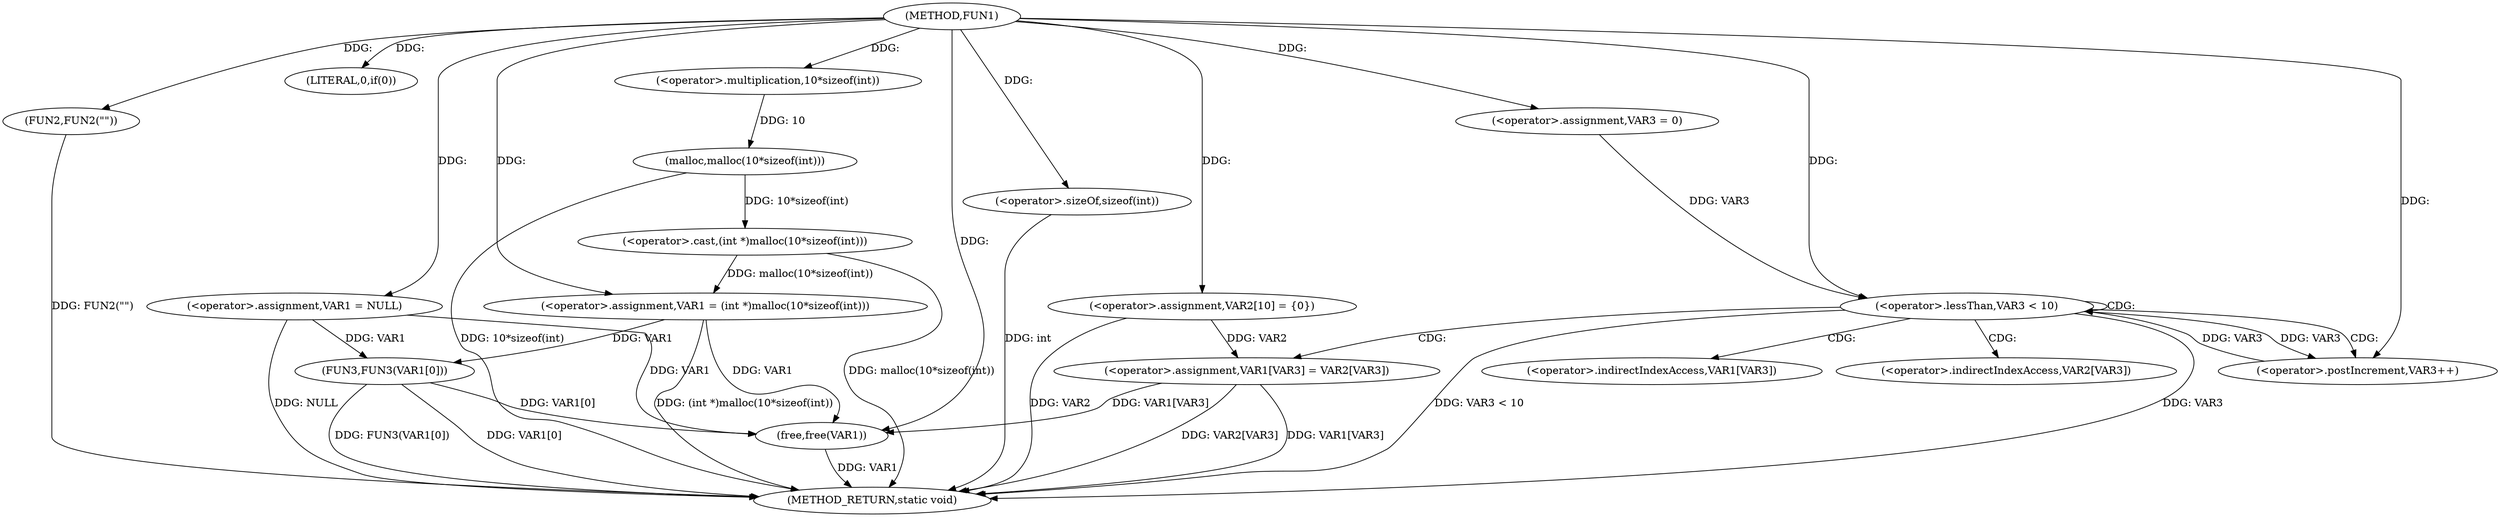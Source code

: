 digraph FUN1 {  
"1000100" [label = "(METHOD,FUN1)" ]
"1000150" [label = "(METHOD_RETURN,static void)" ]
"1000103" [label = "(<operator>.assignment,VAR1 = NULL)" ]
"1000107" [label = "(LITERAL,0,if(0))" ]
"1000109" [label = "(FUN2,FUN2(\"\"))" ]
"1000113" [label = "(<operator>.assignment,VAR1 = (int *)malloc(10*sizeof(int)))" ]
"1000115" [label = "(<operator>.cast,(int *)malloc(10*sizeof(int)))" ]
"1000117" [label = "(malloc,malloc(10*sizeof(int)))" ]
"1000118" [label = "(<operator>.multiplication,10*sizeof(int))" ]
"1000120" [label = "(<operator>.sizeOf,sizeof(int))" ]
"1000124" [label = "(<operator>.assignment,VAR2[10] = {0})" ]
"1000128" [label = "(<operator>.assignment,VAR3 = 0)" ]
"1000131" [label = "(<operator>.lessThan,VAR3 < 10)" ]
"1000134" [label = "(<operator>.postIncrement,VAR3++)" ]
"1000137" [label = "(<operator>.assignment,VAR1[VAR3] = VAR2[VAR3])" ]
"1000144" [label = "(FUN3,FUN3(VAR1[0]))" ]
"1000148" [label = "(free,free(VAR1))" ]
"1000138" [label = "(<operator>.indirectIndexAccess,VAR1[VAR3])" ]
"1000141" [label = "(<operator>.indirectIndexAccess,VAR2[VAR3])" ]
  "1000115" -> "1000150"  [ label = "DDG: malloc(10*sizeof(int))"] 
  "1000124" -> "1000150"  [ label = "DDG: VAR2"] 
  "1000103" -> "1000150"  [ label = "DDG: NULL"] 
  "1000117" -> "1000150"  [ label = "DDG: 10*sizeof(int)"] 
  "1000144" -> "1000150"  [ label = "DDG: VAR1[0]"] 
  "1000131" -> "1000150"  [ label = "DDG: VAR3"] 
  "1000137" -> "1000150"  [ label = "DDG: VAR2[VAR3]"] 
  "1000144" -> "1000150"  [ label = "DDG: FUN3(VAR1[0])"] 
  "1000113" -> "1000150"  [ label = "DDG: (int *)malloc(10*sizeof(int))"] 
  "1000120" -> "1000150"  [ label = "DDG: int"] 
  "1000148" -> "1000150"  [ label = "DDG: VAR1"] 
  "1000137" -> "1000150"  [ label = "DDG: VAR1[VAR3]"] 
  "1000109" -> "1000150"  [ label = "DDG: FUN2(\"\")"] 
  "1000131" -> "1000150"  [ label = "DDG: VAR3 < 10"] 
  "1000100" -> "1000103"  [ label = "DDG: "] 
  "1000100" -> "1000107"  [ label = "DDG: "] 
  "1000100" -> "1000109"  [ label = "DDG: "] 
  "1000115" -> "1000113"  [ label = "DDG: malloc(10*sizeof(int))"] 
  "1000100" -> "1000113"  [ label = "DDG: "] 
  "1000117" -> "1000115"  [ label = "DDG: 10*sizeof(int)"] 
  "1000118" -> "1000117"  [ label = "DDG: 10"] 
  "1000100" -> "1000118"  [ label = "DDG: "] 
  "1000100" -> "1000120"  [ label = "DDG: "] 
  "1000100" -> "1000124"  [ label = "DDG: "] 
  "1000100" -> "1000128"  [ label = "DDG: "] 
  "1000128" -> "1000131"  [ label = "DDG: VAR3"] 
  "1000134" -> "1000131"  [ label = "DDG: VAR3"] 
  "1000100" -> "1000131"  [ label = "DDG: "] 
  "1000131" -> "1000134"  [ label = "DDG: VAR3"] 
  "1000100" -> "1000134"  [ label = "DDG: "] 
  "1000124" -> "1000137"  [ label = "DDG: VAR2"] 
  "1000103" -> "1000144"  [ label = "DDG: VAR1"] 
  "1000113" -> "1000144"  [ label = "DDG: VAR1"] 
  "1000103" -> "1000148"  [ label = "DDG: VAR1"] 
  "1000113" -> "1000148"  [ label = "DDG: VAR1"] 
  "1000144" -> "1000148"  [ label = "DDG: VAR1[0]"] 
  "1000137" -> "1000148"  [ label = "DDG: VAR1[VAR3]"] 
  "1000100" -> "1000148"  [ label = "DDG: "] 
  "1000131" -> "1000137"  [ label = "CDG: "] 
  "1000131" -> "1000141"  [ label = "CDG: "] 
  "1000131" -> "1000131"  [ label = "CDG: "] 
  "1000131" -> "1000138"  [ label = "CDG: "] 
  "1000131" -> "1000134"  [ label = "CDG: "] 
}
